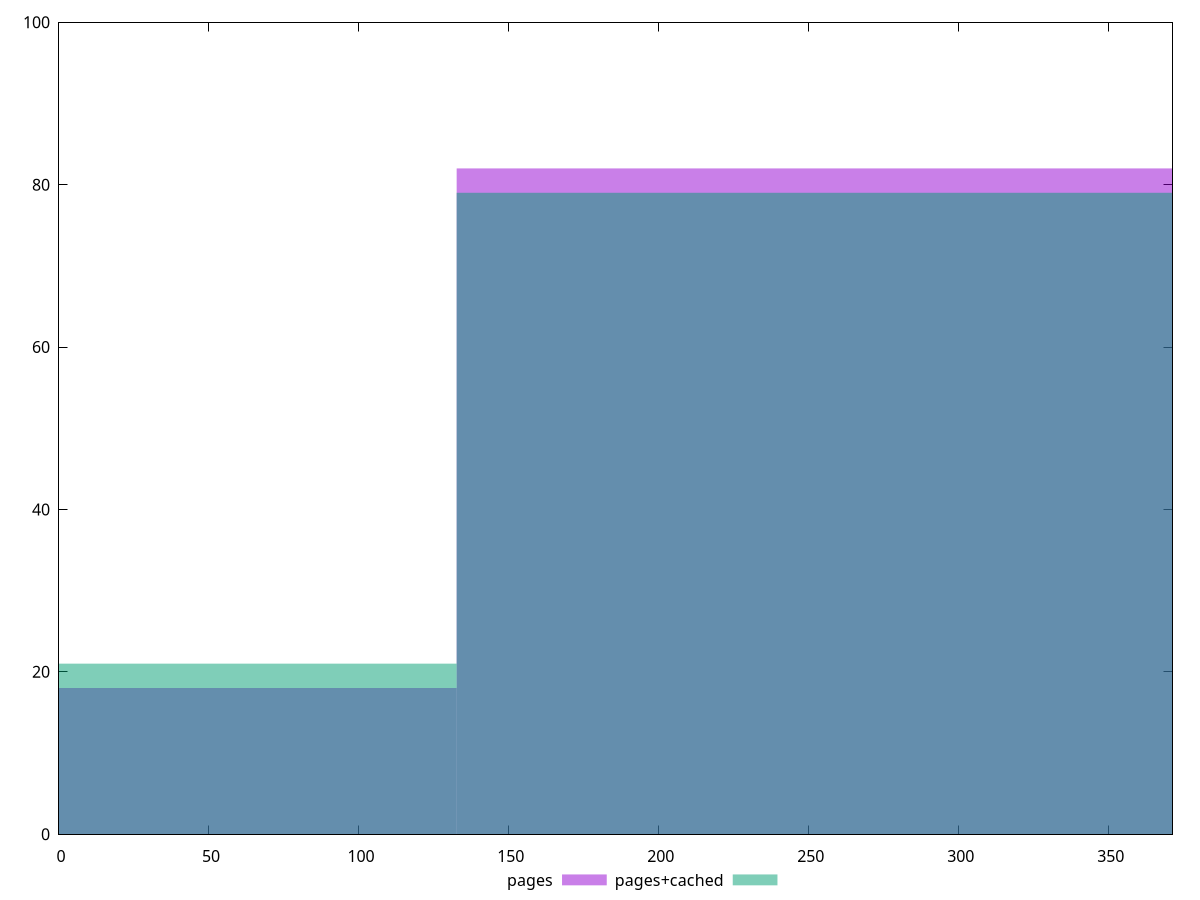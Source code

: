 reset

$pages <<EOF
265.2002964330856 82
0 18
EOF

$pagesCached <<EOF
265.2002964330856 79
0 21
EOF

set key outside below
set boxwidth 265.2002964330856
set xrange [0:371.298]
set yrange [0:100]
set trange [0:100]
set style fill transparent solid 0.5 noborder
set terminal svg size 640, 500 enhanced background rgb 'white'
set output "report_00019_2021-02-10T18-14-37.922Z//uses-rel-preconnect/comparison/histogram/0_vs_1.svg"

plot $pages title "pages" with boxes, \
     $pagesCached title "pages+cached" with boxes

reset
